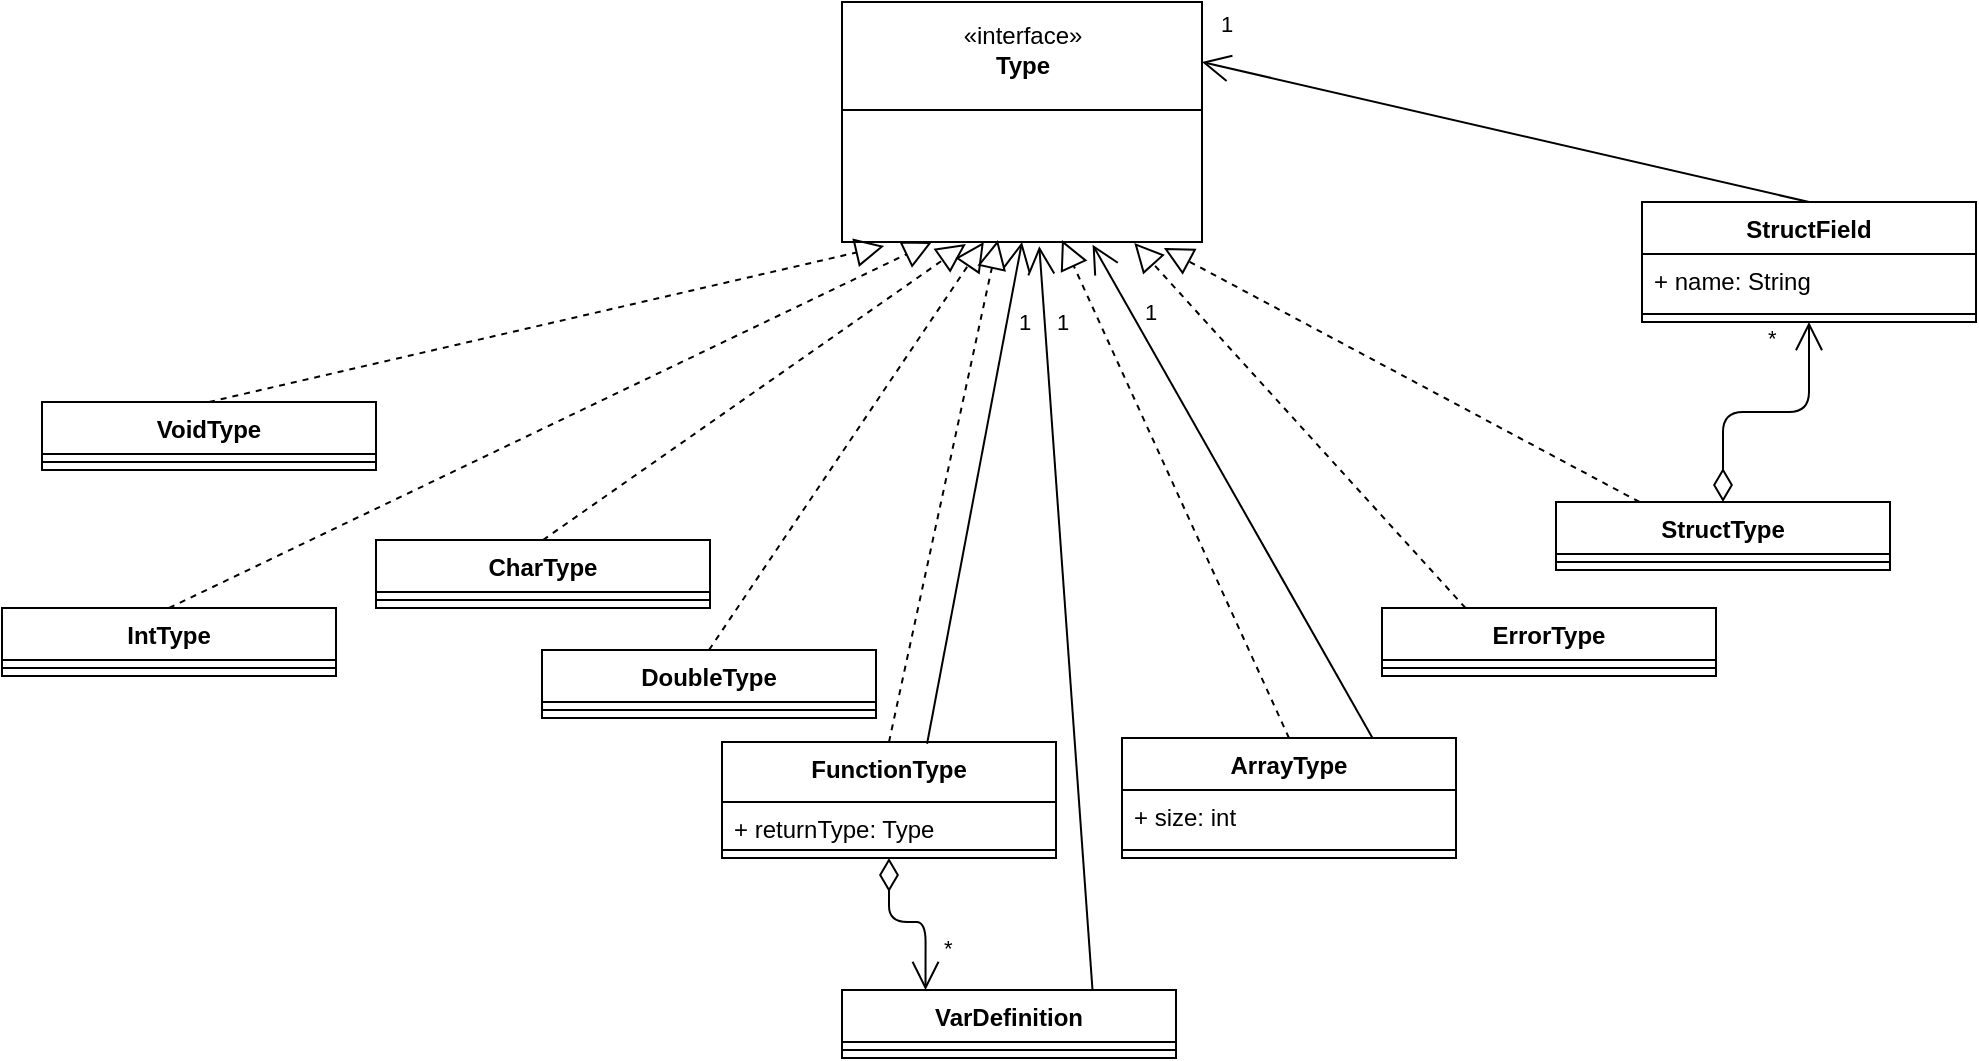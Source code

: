 <mxfile version="17.5.0" type="device"><diagram id="vZv2f6N4h2fVlUgS8-mH" name="Page-1"><mxGraphModel dx="1153" dy="627" grid="1" gridSize="10" guides="1" tooltips="1" connect="1" arrows="1" fold="1" page="1" pageScale="1" pageWidth="827" pageHeight="1169" math="0" shadow="0"><root><mxCell id="0"/><mxCell id="1" parent="0"/><mxCell id="9S5D8yxIR-RmzReLaNxu-1" value="" style="group" parent="1" vertex="1" connectable="0"><mxGeometry x="560" y="390" width="180" height="120" as="geometry"/></mxCell><mxCell id="9S5D8yxIR-RmzReLaNxu-2" value="+ method(type): type" style="text;strokeColor=none;fillColor=none;align=left;verticalAlign=top;spacingLeft=4;spacingRight=4;overflow=hidden;rotatable=0;points=[[0,0.5],[1,0.5]];portConstraint=eastwest;" parent="9S5D8yxIR-RmzReLaNxu-1" vertex="1"><mxGeometry y="60" width="180" height="50" as="geometry"/></mxCell><mxCell id="9S5D8yxIR-RmzReLaNxu-3" value="«interface»&lt;br&gt;&lt;b&gt;Type&lt;br&gt;&lt;br&gt;&lt;br&gt;&lt;br&gt;&lt;br&gt;&lt;br&gt;&lt;/b&gt;" style="html=1;" parent="9S5D8yxIR-RmzReLaNxu-1" vertex="1"><mxGeometry width="180" height="120" as="geometry"/></mxCell><mxCell id="9S5D8yxIR-RmzReLaNxu-4" value="" style="line;strokeWidth=1;fillColor=none;align=left;verticalAlign=middle;spacingTop=-1;spacingLeft=3;spacingRight=3;rotatable=0;labelPosition=right;points=[];portConstraint=eastwest;" parent="9S5D8yxIR-RmzReLaNxu-1" vertex="1"><mxGeometry y="50" width="180" height="8" as="geometry"/></mxCell><mxCell id="7S0YCsTYfnG-UyI4xdwT-1" value="ArrayType" style="swimlane;fontStyle=1;align=center;verticalAlign=top;childLayout=stackLayout;horizontal=1;startSize=26;horizontalStack=0;resizeParent=1;resizeParentMax=0;resizeLast=0;collapsible=1;marginBottom=0;" parent="1" vertex="1"><mxGeometry x="700" y="758" width="167" height="60" as="geometry"/></mxCell><mxCell id="7S0YCsTYfnG-UyI4xdwT-2" value="+ size: int" style="text;strokeColor=none;fillColor=none;align=left;verticalAlign=top;spacingLeft=4;spacingRight=4;overflow=hidden;rotatable=0;points=[[0,0.5],[1,0.5]];portConstraint=eastwest;" parent="7S0YCsTYfnG-UyI4xdwT-1" vertex="1"><mxGeometry y="26" width="167" height="26" as="geometry"/></mxCell><mxCell id="7S0YCsTYfnG-UyI4xdwT-3" value="" style="line;strokeWidth=1;fillColor=none;align=left;verticalAlign=middle;spacingTop=-1;spacingLeft=3;spacingRight=3;rotatable=0;labelPosition=right;points=[];portConstraint=eastwest;" parent="7S0YCsTYfnG-UyI4xdwT-1" vertex="1"><mxGeometry y="52" width="167" height="8" as="geometry"/></mxCell><mxCell id="7S0YCsTYfnG-UyI4xdwT-5" value="IntType" style="swimlane;fontStyle=1;align=center;verticalAlign=top;childLayout=stackLayout;horizontal=1;startSize=26;horizontalStack=0;resizeParent=1;resizeParentMax=0;resizeLast=0;collapsible=1;marginBottom=0;" parent="1" vertex="1"><mxGeometry x="140" y="693" width="167" height="34" as="geometry"/></mxCell><mxCell id="7S0YCsTYfnG-UyI4xdwT-7" value="" style="line;strokeWidth=1;fillColor=none;align=left;verticalAlign=middle;spacingTop=-1;spacingLeft=3;spacingRight=3;rotatable=0;labelPosition=right;points=[];portConstraint=eastwest;" parent="7S0YCsTYfnG-UyI4xdwT-5" vertex="1"><mxGeometry y="26" width="167" height="8" as="geometry"/></mxCell><mxCell id="7S0YCsTYfnG-UyI4xdwT-9" value="" style="endArrow=block;dashed=1;endFill=0;endSize=12;html=1;exitX=0.5;exitY=0;exitDx=0;exitDy=0;entryX=0.611;entryY=0.992;entryDx=0;entryDy=0;entryPerimeter=0;" parent="1" source="7S0YCsTYfnG-UyI4xdwT-1" target="9S5D8yxIR-RmzReLaNxu-3" edge="1"><mxGeometry width="160" relative="1" as="geometry"><mxPoint x="660" y="610" as="sourcePoint"/><mxPoint x="820" y="610" as="targetPoint"/></mxGeometry></mxCell><mxCell id="7S0YCsTYfnG-UyI4xdwT-11" value="1" style="endArrow=open;endFill=1;endSize=12;html=1;exitX=0.75;exitY=0;exitDx=0;exitDy=0;entryX=0.696;entryY=1.011;entryDx=0;entryDy=0;entryPerimeter=0;" parent="1" source="7S0YCsTYfnG-UyI4xdwT-1" target="9S5D8yxIR-RmzReLaNxu-3" edge="1"><mxGeometry x="0.697" y="-8" width="160" relative="1" as="geometry"><mxPoint x="750" y="620" as="sourcePoint"/><mxPoint x="800" y="560" as="targetPoint"/><Array as="points"/><mxPoint as="offset"/></mxGeometry></mxCell><mxCell id="7S0YCsTYfnG-UyI4xdwT-19" value="CharType" style="swimlane;fontStyle=1;align=center;verticalAlign=top;childLayout=stackLayout;horizontal=1;startSize=26;horizontalStack=0;resizeParent=1;resizeParentMax=0;resizeLast=0;collapsible=1;marginBottom=0;" parent="1" vertex="1"><mxGeometry x="327" y="659" width="167" height="34" as="geometry"/></mxCell><mxCell id="7S0YCsTYfnG-UyI4xdwT-21" value="" style="line;strokeWidth=1;fillColor=none;align=left;verticalAlign=middle;spacingTop=-1;spacingLeft=3;spacingRight=3;rotatable=0;labelPosition=right;points=[];portConstraint=eastwest;" parent="7S0YCsTYfnG-UyI4xdwT-19" vertex="1"><mxGeometry y="26" width="167" height="8" as="geometry"/></mxCell><mxCell id="7S0YCsTYfnG-UyI4xdwT-22" value="DoubleType" style="swimlane;fontStyle=1;align=center;verticalAlign=top;childLayout=stackLayout;horizontal=1;startSize=26;horizontalStack=0;resizeParent=1;resizeParentMax=0;resizeLast=0;collapsible=1;marginBottom=0;" parent="1" vertex="1"><mxGeometry x="410" y="714" width="167" height="34" as="geometry"/></mxCell><mxCell id="7S0YCsTYfnG-UyI4xdwT-24" value="" style="line;strokeWidth=1;fillColor=none;align=left;verticalAlign=middle;spacingTop=-1;spacingLeft=3;spacingRight=3;rotatable=0;labelPosition=right;points=[];portConstraint=eastwest;" parent="7S0YCsTYfnG-UyI4xdwT-22" vertex="1"><mxGeometry y="26" width="167" height="8" as="geometry"/></mxCell><mxCell id="7S0YCsTYfnG-UyI4xdwT-25" value="" style="endArrow=block;dashed=1;endFill=0;endSize=12;html=1;exitX=0.5;exitY=0;exitDx=0;exitDy=0;entryX=0.25;entryY=1;entryDx=0;entryDy=0;" parent="1" source="7S0YCsTYfnG-UyI4xdwT-5" target="9S5D8yxIR-RmzReLaNxu-3" edge="1"><mxGeometry width="160" relative="1" as="geometry"><mxPoint x="220" y="610" as="sourcePoint"/><mxPoint x="380" y="610" as="targetPoint"/></mxGeometry></mxCell><mxCell id="7S0YCsTYfnG-UyI4xdwT-26" value="" style="endArrow=block;dashed=1;endFill=0;endSize=12;html=1;exitX=0.5;exitY=0;exitDx=0;exitDy=0;entryX=0.344;entryY=1.008;entryDx=0;entryDy=0;entryPerimeter=0;" parent="1" source="7S0YCsTYfnG-UyI4xdwT-19" target="9S5D8yxIR-RmzReLaNxu-3" edge="1"><mxGeometry width="160" relative="1" as="geometry"><mxPoint x="390" y="640" as="sourcePoint"/><mxPoint x="550" y="640" as="targetPoint"/></mxGeometry></mxCell><mxCell id="7S0YCsTYfnG-UyI4xdwT-27" value="" style="endArrow=block;dashed=1;endFill=0;endSize=12;html=1;exitX=0.5;exitY=0;exitDx=0;exitDy=0;entryX=0.394;entryY=1;entryDx=0;entryDy=0;entryPerimeter=0;" parent="1" source="7S0YCsTYfnG-UyI4xdwT-22" target="9S5D8yxIR-RmzReLaNxu-3" edge="1"><mxGeometry width="160" relative="1" as="geometry"><mxPoint x="520" y="620" as="sourcePoint"/><mxPoint x="610" y="540" as="targetPoint"/></mxGeometry></mxCell><mxCell id="7S0YCsTYfnG-UyI4xdwT-28" value="StructType" style="swimlane;fontStyle=1;align=center;verticalAlign=top;childLayout=stackLayout;horizontal=1;startSize=26;horizontalStack=0;resizeParent=1;resizeParentMax=0;resizeLast=0;collapsible=1;marginBottom=0;" parent="1" vertex="1"><mxGeometry x="917" y="640" width="167" height="34" as="geometry"/></mxCell><mxCell id="7S0YCsTYfnG-UyI4xdwT-30" value="" style="line;strokeWidth=1;fillColor=none;align=left;verticalAlign=middle;spacingTop=-1;spacingLeft=3;spacingRight=3;rotatable=0;labelPosition=right;points=[];portConstraint=eastwest;" parent="7S0YCsTYfnG-UyI4xdwT-28" vertex="1"><mxGeometry y="26" width="167" height="8" as="geometry"/></mxCell><mxCell id="7S0YCsTYfnG-UyI4xdwT-31" value="StructField" style="swimlane;fontStyle=1;align=center;verticalAlign=top;childLayout=stackLayout;horizontal=1;startSize=26;horizontalStack=0;resizeParent=1;resizeParentMax=0;resizeLast=0;collapsible=1;marginBottom=0;" parent="1" vertex="1"><mxGeometry x="960" y="490" width="167" height="60" as="geometry"/></mxCell><mxCell id="7S0YCsTYfnG-UyI4xdwT-36" value="+ name: String" style="text;strokeColor=none;fillColor=none;align=left;verticalAlign=top;spacingLeft=4;spacingRight=4;overflow=hidden;rotatable=0;points=[[0,0.5],[1,0.5]];portConstraint=eastwest;" parent="7S0YCsTYfnG-UyI4xdwT-31" vertex="1"><mxGeometry y="26" width="167" height="26" as="geometry"/></mxCell><mxCell id="7S0YCsTYfnG-UyI4xdwT-33" value="" style="line;strokeWidth=1;fillColor=none;align=left;verticalAlign=middle;spacingTop=-1;spacingLeft=3;spacingRight=3;rotatable=0;labelPosition=right;points=[];portConstraint=eastwest;" parent="7S0YCsTYfnG-UyI4xdwT-31" vertex="1"><mxGeometry y="52" width="167" height="8" as="geometry"/></mxCell><mxCell id="7S0YCsTYfnG-UyI4xdwT-34" value="*" style="endArrow=open;html=1;endSize=12;startArrow=diamondThin;startSize=14;startFill=0;edgeStyle=orthogonalEdgeStyle;align=left;verticalAlign=bottom;exitX=0.5;exitY=0;exitDx=0;exitDy=0;" parent="1" source="7S0YCsTYfnG-UyI4xdwT-28" target="7S0YCsTYfnG-UyI4xdwT-31" edge="1"><mxGeometry x="0.75" y="24" relative="1" as="geometry"><mxPoint x="970" y="840" as="sourcePoint"/><mxPoint x="1310" y="600" as="targetPoint"/><mxPoint x="1" as="offset"/></mxGeometry></mxCell><mxCell id="7S0YCsTYfnG-UyI4xdwT-35" value="" style="endArrow=block;dashed=1;endFill=0;endSize=12;html=1;exitX=0.25;exitY=0;exitDx=0;exitDy=0;entryX=0.894;entryY=1.025;entryDx=0;entryDy=0;entryPerimeter=0;" parent="1" source="7S0YCsTYfnG-UyI4xdwT-28" target="9S5D8yxIR-RmzReLaNxu-3" edge="1"><mxGeometry width="160" relative="1" as="geometry"><mxPoint x="910" y="594" as="sourcePoint"/><mxPoint x="1070" y="594" as="targetPoint"/></mxGeometry></mxCell><mxCell id="7S0YCsTYfnG-UyI4xdwT-38" value="1" style="endArrow=open;endFill=1;endSize=12;html=1;exitX=0.5;exitY=0;exitDx=0;exitDy=0;entryX=1;entryY=0.25;entryDx=0;entryDy=0;" parent="1" source="7S0YCsTYfnG-UyI4xdwT-31" target="9S5D8yxIR-RmzReLaNxu-3" edge="1"><mxGeometry x="0.951" y="-21" width="160" relative="1" as="geometry"><mxPoint x="900" y="470.0" as="sourcePoint"/><mxPoint x="930" y="470" as="targetPoint"/><Array as="points"/><mxPoint as="offset"/></mxGeometry></mxCell><mxCell id="fU5g4lIbLITU5Nd8MUYD-1" value="VoidType" style="swimlane;fontStyle=1;align=center;verticalAlign=top;childLayout=stackLayout;horizontal=1;startSize=26;horizontalStack=0;resizeParent=1;resizeParentMax=0;resizeLast=0;collapsible=1;marginBottom=0;" parent="1" vertex="1"><mxGeometry x="160" y="590" width="167" height="34" as="geometry"/></mxCell><mxCell id="fU5g4lIbLITU5Nd8MUYD-2" value="" style="line;strokeWidth=1;fillColor=none;align=left;verticalAlign=middle;spacingTop=-1;spacingLeft=3;spacingRight=3;rotatable=0;labelPosition=right;points=[];portConstraint=eastwest;" parent="fU5g4lIbLITU5Nd8MUYD-1" vertex="1"><mxGeometry y="26" width="167" height="8" as="geometry"/></mxCell><mxCell id="fU5g4lIbLITU5Nd8MUYD-3" value="FunctionType" style="swimlane;fontStyle=1;align=center;verticalAlign=top;childLayout=stackLayout;horizontal=1;startSize=30;horizontalStack=0;resizeParent=1;resizeParentMax=0;resizeLast=0;collapsible=1;marginBottom=0;" parent="1" vertex="1"><mxGeometry x="500" y="760" width="167" height="58" as="geometry"/></mxCell><mxCell id="JCwlOWqonnoI4C_cGhb3-1" value="+ returnType: Type " style="text;strokeColor=none;fillColor=none;align=left;verticalAlign=top;spacingLeft=4;spacingRight=4;overflow=hidden;rotatable=0;points=[[0,0.5],[1,0.5]];portConstraint=eastwest;" vertex="1" parent="fU5g4lIbLITU5Nd8MUYD-3"><mxGeometry y="30" width="167" height="20" as="geometry"/></mxCell><mxCell id="fU5g4lIbLITU5Nd8MUYD-4" value="" style="line;strokeWidth=1;fillColor=none;align=left;verticalAlign=middle;spacingTop=-1;spacingLeft=3;spacingRight=3;rotatable=0;labelPosition=right;points=[];portConstraint=eastwest;" parent="fU5g4lIbLITU5Nd8MUYD-3" vertex="1"><mxGeometry y="50" width="167" height="8" as="geometry"/></mxCell><mxCell id="fU5g4lIbLITU5Nd8MUYD-5" value="" style="endArrow=block;dashed=1;endFill=0;endSize=12;html=1;exitX=0.5;exitY=0;exitDx=0;exitDy=0;entryX=0.117;entryY=1.017;entryDx=0;entryDy=0;entryPerimeter=0;" parent="1" source="fU5g4lIbLITU5Nd8MUYD-1" target="9S5D8yxIR-RmzReLaNxu-3" edge="1"><mxGeometry width="160" relative="1" as="geometry"><mxPoint x="200" y="730" as="sourcePoint"/><mxPoint x="360" y="730" as="targetPoint"/></mxGeometry></mxCell><mxCell id="fU5g4lIbLITU5Nd8MUYD-6" value="" style="endArrow=block;dashed=1;endFill=0;endSize=12;html=1;exitX=0.5;exitY=0;exitDx=0;exitDy=0;entryX=0.433;entryY=0.992;entryDx=0;entryDy=0;entryPerimeter=0;" parent="1" source="fU5g4lIbLITU5Nd8MUYD-3" target="9S5D8yxIR-RmzReLaNxu-3" edge="1"><mxGeometry width="160" relative="1" as="geometry"><mxPoint x="180" y="766.5" as="sourcePoint"/><mxPoint x="650" y="580" as="targetPoint"/></mxGeometry></mxCell><mxCell id="Pt0EjNAd_LjIMWz7DIDf-1" value="1" style="endArrow=open;endFill=1;endSize=12;html=1;exitX=0.614;exitY=0.015;exitDx=0;exitDy=0;entryX=0.5;entryY=1;entryDx=0;entryDy=0;exitPerimeter=0;" parent="1" source="fU5g4lIbLITU5Nd8MUYD-3" target="9S5D8yxIR-RmzReLaNxu-3" edge="1"><mxGeometry x="0.697" y="-8" width="160" relative="1" as="geometry"><mxPoint x="835.25" y="690" as="sourcePoint"/><mxPoint x="705" y="520" as="targetPoint"/><Array as="points"/><mxPoint as="offset"/></mxGeometry></mxCell><mxCell id="Pt0EjNAd_LjIMWz7DIDf-2" value="VarDefinition" style="swimlane;fontStyle=1;align=center;verticalAlign=top;childLayout=stackLayout;horizontal=1;startSize=26;horizontalStack=0;resizeParent=1;resizeParentMax=0;resizeLast=0;collapsible=1;marginBottom=0;" parent="1" vertex="1"><mxGeometry x="560" y="884" width="167" height="34" as="geometry"/></mxCell><mxCell id="Pt0EjNAd_LjIMWz7DIDf-3" value="" style="line;strokeWidth=1;fillColor=none;align=left;verticalAlign=middle;spacingTop=-1;spacingLeft=3;spacingRight=3;rotatable=0;labelPosition=right;points=[];portConstraint=eastwest;" parent="Pt0EjNAd_LjIMWz7DIDf-2" vertex="1"><mxGeometry y="26" width="167" height="8" as="geometry"/></mxCell><mxCell id="Pt0EjNAd_LjIMWz7DIDf-4" value="*" style="endArrow=open;html=1;endSize=12;startArrow=diamondThin;startSize=14;startFill=0;edgeStyle=orthogonalEdgeStyle;align=left;verticalAlign=bottom;exitX=0.5;exitY=1;exitDx=0;exitDy=0;entryX=0.25;entryY=0;entryDx=0;entryDy=0;" parent="1" source="fU5g4lIbLITU5Nd8MUYD-3" target="Pt0EjNAd_LjIMWz7DIDf-2" edge="1"><mxGeometry x="0.716" y="7" relative="1" as="geometry"><mxPoint x="1043.5" y="703" as="sourcePoint"/><mxPoint x="550" y="910" as="targetPoint"/><mxPoint as="offset"/><Array as="points"><mxPoint x="584" y="850"/><mxPoint x="602" y="850"/></Array></mxGeometry></mxCell><mxCell id="Pt0EjNAd_LjIMWz7DIDf-5" value="1" style="endArrow=open;endFill=1;endSize=12;html=1;exitX=0.75;exitY=0;exitDx=0;exitDy=0;entryX=0.548;entryY=1.018;entryDx=0;entryDy=0;entryPerimeter=0;" parent="1" source="Pt0EjNAd_LjIMWz7DIDf-2" target="9S5D8yxIR-RmzReLaNxu-3" edge="1"><mxGeometry x="0.793" y="-9" width="160" relative="1" as="geometry"><mxPoint x="835.25" y="690" as="sourcePoint"/><mxPoint x="670" y="550" as="targetPoint"/><Array as="points"/><mxPoint as="offset"/></mxGeometry></mxCell><mxCell id="JCwlOWqonnoI4C_cGhb3-2" value="ErrorType" style="swimlane;fontStyle=1;align=center;verticalAlign=top;childLayout=stackLayout;horizontal=1;startSize=26;horizontalStack=0;resizeParent=1;resizeParentMax=0;resizeLast=0;collapsible=1;marginBottom=0;" vertex="1" parent="1"><mxGeometry x="830" y="693" width="167" height="34" as="geometry"/></mxCell><mxCell id="JCwlOWqonnoI4C_cGhb3-3" value="" style="line;strokeWidth=1;fillColor=none;align=left;verticalAlign=middle;spacingTop=-1;spacingLeft=3;spacingRight=3;rotatable=0;labelPosition=right;points=[];portConstraint=eastwest;" vertex="1" parent="JCwlOWqonnoI4C_cGhb3-2"><mxGeometry y="26" width="167" height="8" as="geometry"/></mxCell><mxCell id="JCwlOWqonnoI4C_cGhb3-4" value="" style="endArrow=block;dashed=1;endFill=0;endSize=12;html=1;exitX=0.25;exitY=0;exitDx=0;exitDy=0;entryX=0.812;entryY=1.004;entryDx=0;entryDy=0;entryPerimeter=0;" edge="1" parent="1" source="JCwlOWqonnoI4C_cGhb3-2" target="9S5D8yxIR-RmzReLaNxu-3"><mxGeometry width="160" relative="1" as="geometry"><mxPoint x="968.75" y="650" as="sourcePoint"/><mxPoint x="730.92" y="523.0" as="targetPoint"/></mxGeometry></mxCell></root></mxGraphModel></diagram></mxfile>
